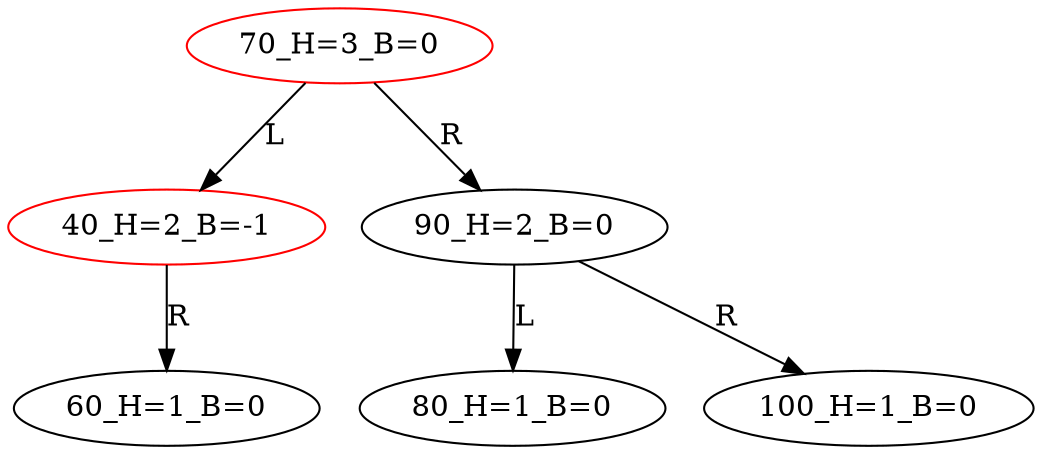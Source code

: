 digraph BiTreeDelete {
"70_H=3_B=0" -> {"40_H=2_B=-1"} [label="L"]
"70_H=3_B=0" -> {"90_H=2_B=0"} [label="R"]
"40_H=2_B=-1" -> {"60_H=1_B=0"} [label="R"]
"90_H=2_B=0" -> {"80_H=1_B=0"} [label="L"]
"90_H=2_B=0" -> {"100_H=1_B=0"} [label="R"]
"70_H=3_B=0" [color=red]
"40_H=2_B=-1" [color=red]
"60_H=1_B=0"
"90_H=2_B=0"
"80_H=1_B=0"
"100_H=1_B=0"
}
